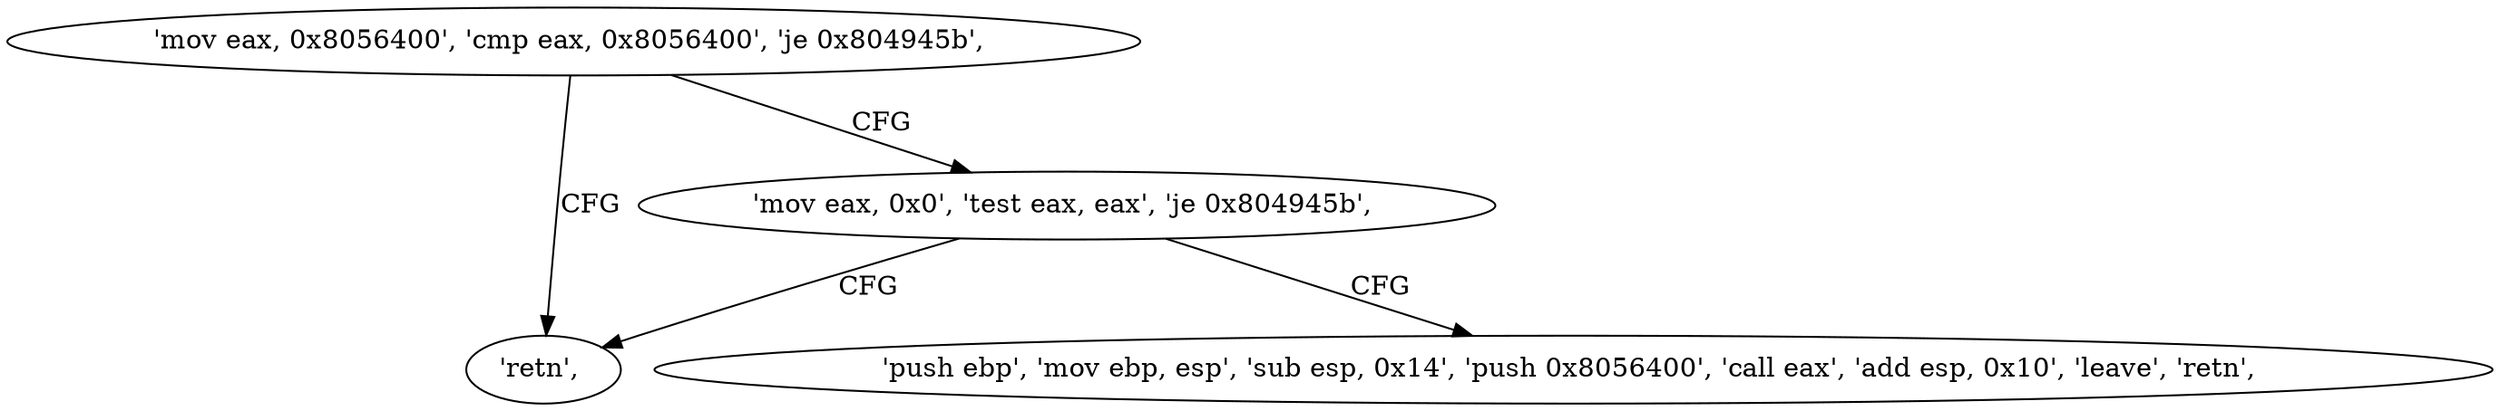 digraph "func" {
"134517812" [label = "'mov eax, 0x8056400', 'cmp eax, 0x8056400', 'je 0x804945b', " ]
"134517851" [label = "'retn', " ]
"134517824" [label = "'mov eax, 0x0', 'test eax, eax', 'je 0x804945b', " ]
"134517833" [label = "'push ebp', 'mov ebp, esp', 'sub esp, 0x14', 'push 0x8056400', 'call eax', 'add esp, 0x10', 'leave', 'retn', " ]
"134517812" -> "134517851" [ label = "CFG" ]
"134517812" -> "134517824" [ label = "CFG" ]
"134517824" -> "134517851" [ label = "CFG" ]
"134517824" -> "134517833" [ label = "CFG" ]
}
